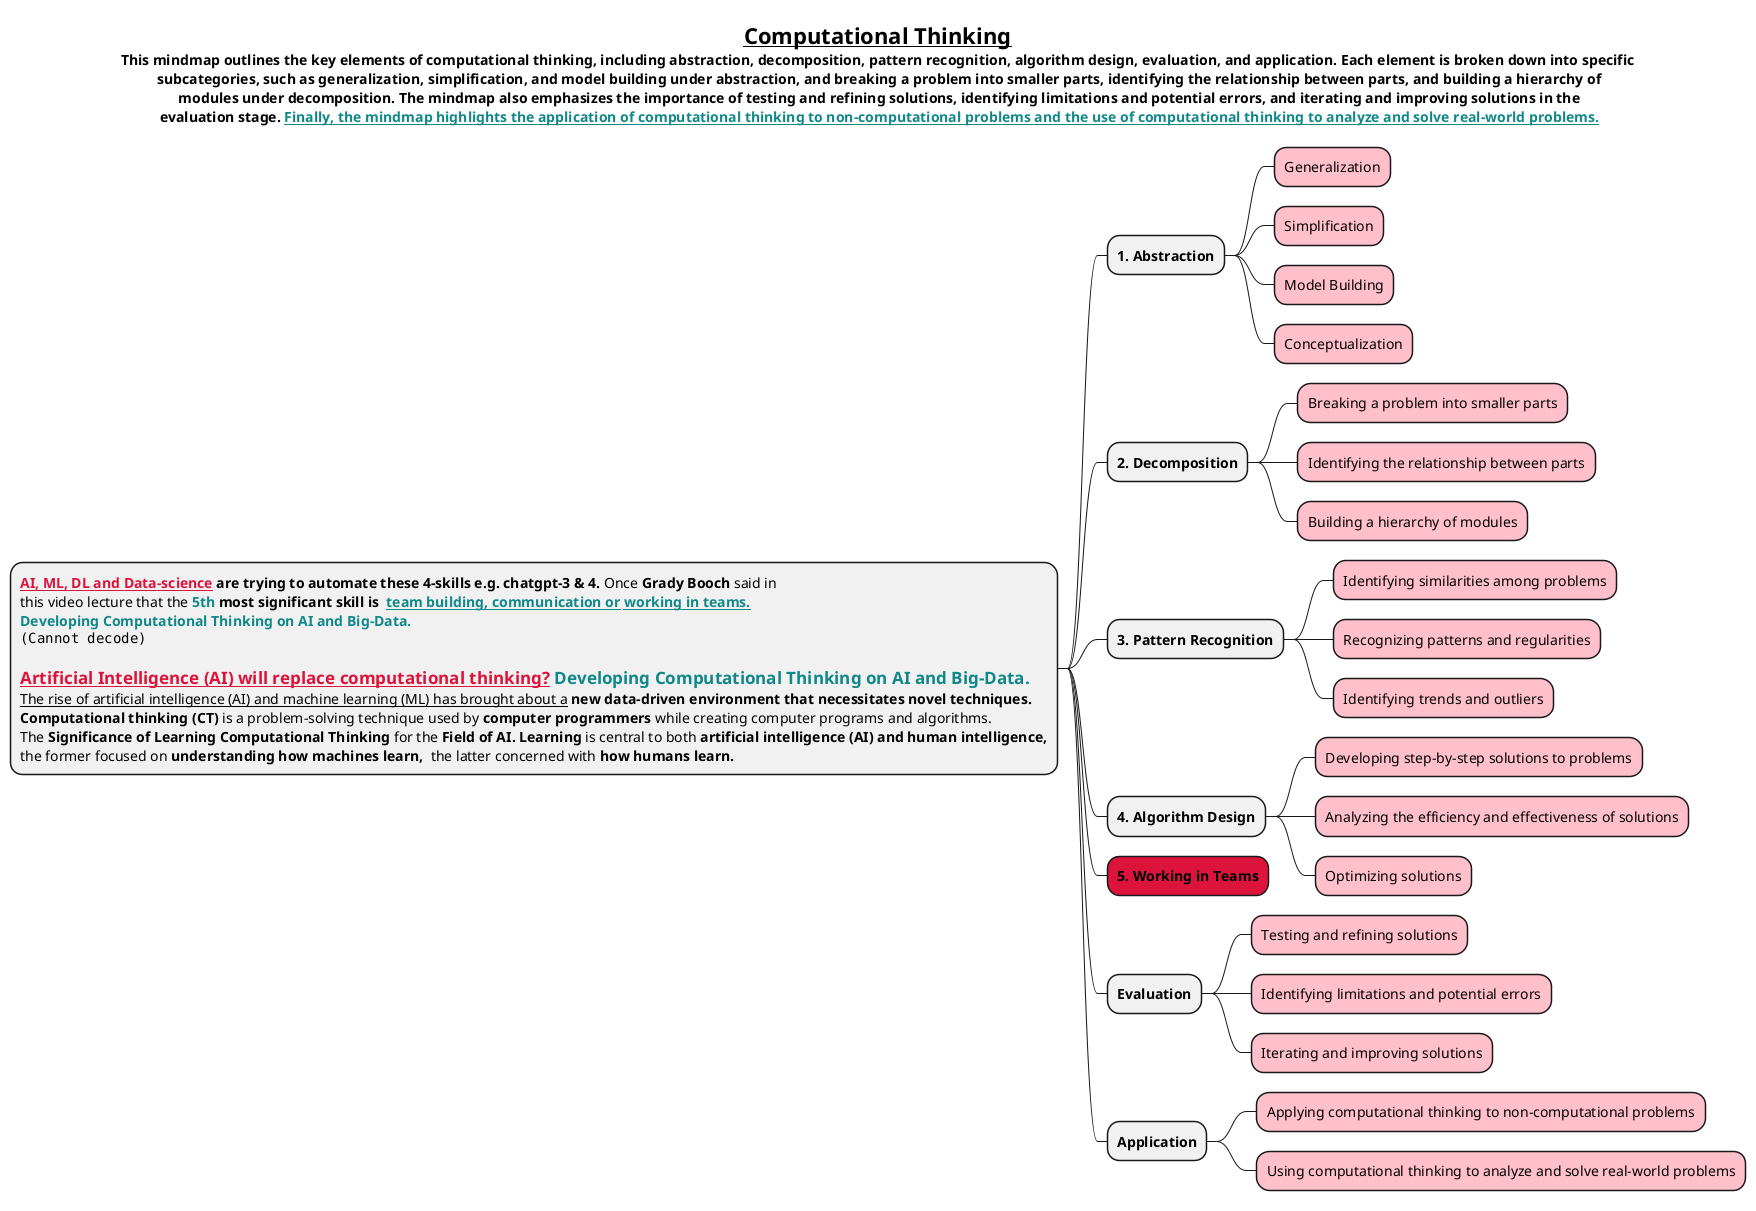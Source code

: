 @startmindmap
title = __Computational Thinking__ \nThis mindmap outlines the key elements of computational thinking, including abstraction, decomposition, pattern recognition, algorithm design, evaluation, and application. Each element is broken down into specific\n subcategories, such as generalization, simplification, and model building under abstraction, and breaking a problem into smaller parts, identifying the relationship between parts, and building a hierarchy of\n modules under decomposition. The mindmap also emphasizes the importance of testing and refining solutions, identifying limitations and potential errors, and iterating and improving solutions in the\n evaluation stage. <color #118888>**__Finally, the mindmap highlights the application of computational thinking to non-computational problems and the use of computational thinking to analyze and solve real-world problems.__**</color>





*:<color #crimson>**__AI, ML, DL and Data-science__**</color> **are trying to automate these 4-skills e.g. chatgpt-3 & 4. **Once **Grady Booch** said in
this video lecture that the <color #118888>**5th**</color>** most significant skill is**  <color #118888>**__team building, communication or__ __working in teams.__**</color>
<color #118888>**Developing Computational Thinking on AI and Big-Data.**</color>
<img:computational-thinking.png>

<size:17><color #crimson>**__Artificial Intelligence (AI) will replace computational thinking?__**</color> <color #118888>**Developing Computational Thinking on AI and Big-Data.**</color>
__The rise of artificial intelligence (AI) and machine learning (ML) has brought about a__ **new data-driven environment that necessitates novel techniques.**
**Computational thinking (CT)** is a problem-solving technique used by **computer programmers** while creating computer programs and algorithms.
The **Significance of Learning Computational Thinking** for the **Field of AI.** **Learning** is central to both **artificial intelligence (AI) and human intelligence,**
the former focused on **understanding how machines learn,**  the latter concerned with **how humans learn.**;
** **1. Abstraction**
***[#pink] Generalization
***[#pink] Simplification
***[#pink] Model Building
***[#pink] Conceptualization
** **2. Decomposition**
***[#pink] Breaking a problem into smaller parts
***[#pink] Identifying the relationship between parts
***[#pink] Building a hierarchy of modules
** **3. Pattern Recognition**
***[#pink] Identifying similarities among problems
***[#pink] Recognizing patterns and regularities
***[#pink] Identifying trends and outliers
** **4. Algorithm Design**
***[#pink] Developing step-by-step solutions to problems
***[#pink] Analyzing the efficiency and effectiveness of solutions
***[#pink] Optimizing solutions
**[#crimson] **5. Working in Teams**
** **Evaluation**
***[#pink] Testing and refining solutions
***[#pink] Identifying limitations and potential errors
***[#pink] Iterating and improving solutions
** **Application**
***[#pink] Applying computational thinking to non-computational problems
***[#pink] Using computational thinking to analyze and solve real-world problems
@endmindmap
